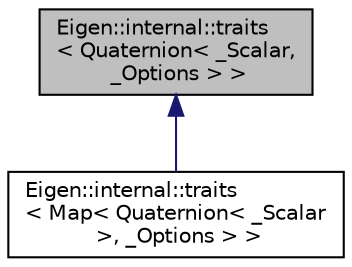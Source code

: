 digraph "Eigen::internal::traits&lt; Quaternion&lt; _Scalar, _Options &gt; &gt;"
{
  edge [fontname="Helvetica",fontsize="10",labelfontname="Helvetica",labelfontsize="10"];
  node [fontname="Helvetica",fontsize="10",shape=record];
  Node1 [label="Eigen::internal::traits\l\< Quaternion\< _Scalar,\l _Options \> \>",height=0.2,width=0.4,color="black", fillcolor="grey75", style="filled" fontcolor="black"];
  Node1 -> Node2 [dir="back",color="midnightblue",fontsize="10",style="solid",fontname="Helvetica"];
  Node2 [label="Eigen::internal::traits\l\< Map\< Quaternion\< _Scalar\l \>, _Options \> \>",height=0.2,width=0.4,color="black", fillcolor="white", style="filled",URL="$structEigen_1_1internal_1_1traits_3_01Map_3_01Quaternion_3_01__Scalar_01_4_00_01__Options_01_4_01_4.html"];
}
